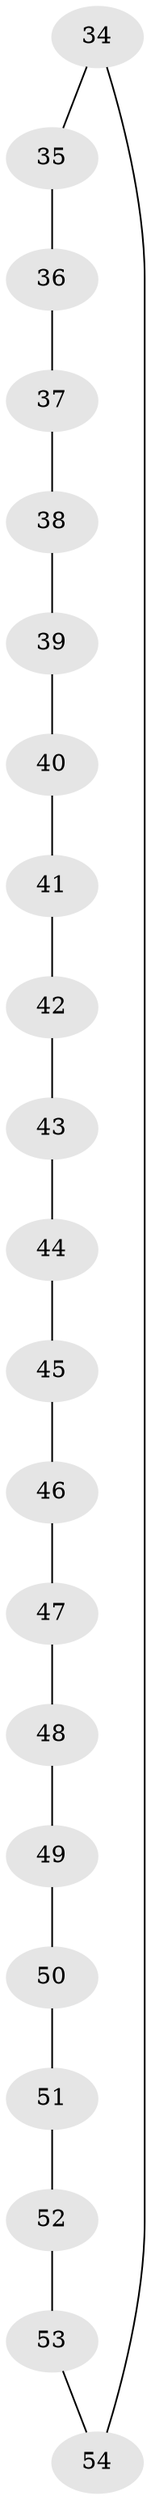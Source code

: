 // original degree distribution, {2: 1.0}
// Generated by graph-tools (version 1.1) at 2025/00/03/04/25 22:00:30]
// undirected, 21 vertices, 21 edges
graph export_dot {
graph [start="1"]
  node [color=gray90,style=filled];
  34 [super="+33"];
  35;
  36;
  37;
  38;
  39;
  40;
  41;
  42;
  43;
  44;
  45;
  46;
  47;
  48;
  49;
  50;
  51;
  52;
  53;
  54 [super="+5+6+13+14+21+22+29+30"];
  34 -- 35;
  34 -- 54;
  35 -- 36;
  36 -- 37;
  37 -- 38;
  38 -- 39;
  39 -- 40;
  40 -- 41;
  41 -- 42;
  42 -- 43;
  43 -- 44;
  44 -- 45;
  45 -- 46;
  46 -- 47;
  47 -- 48;
  48 -- 49;
  49 -- 50;
  50 -- 51;
  51 -- 52;
  52 -- 53;
  53 -- 54;
}
